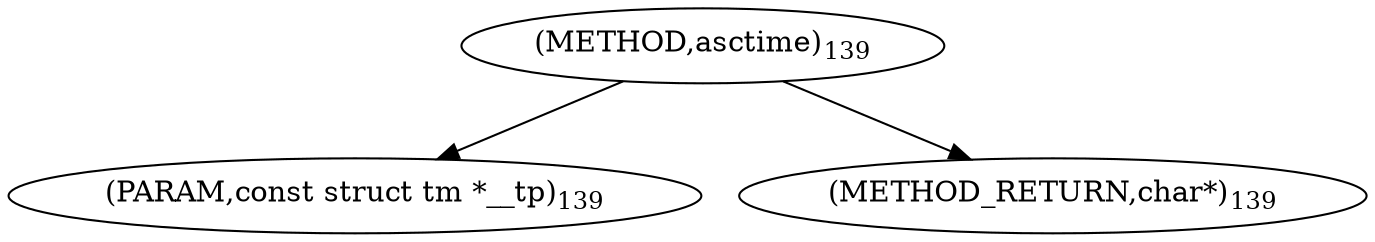 digraph "asctime" {  
"7924" [label = <(METHOD,asctime)<SUB>139</SUB>> ]
"7925" [label = <(PARAM,const struct tm *__tp)<SUB>139</SUB>> ]
"7926" [label = <(METHOD_RETURN,char*)<SUB>139</SUB>> ]
  "7924" -> "7925" 
  "7924" -> "7926" 
}
